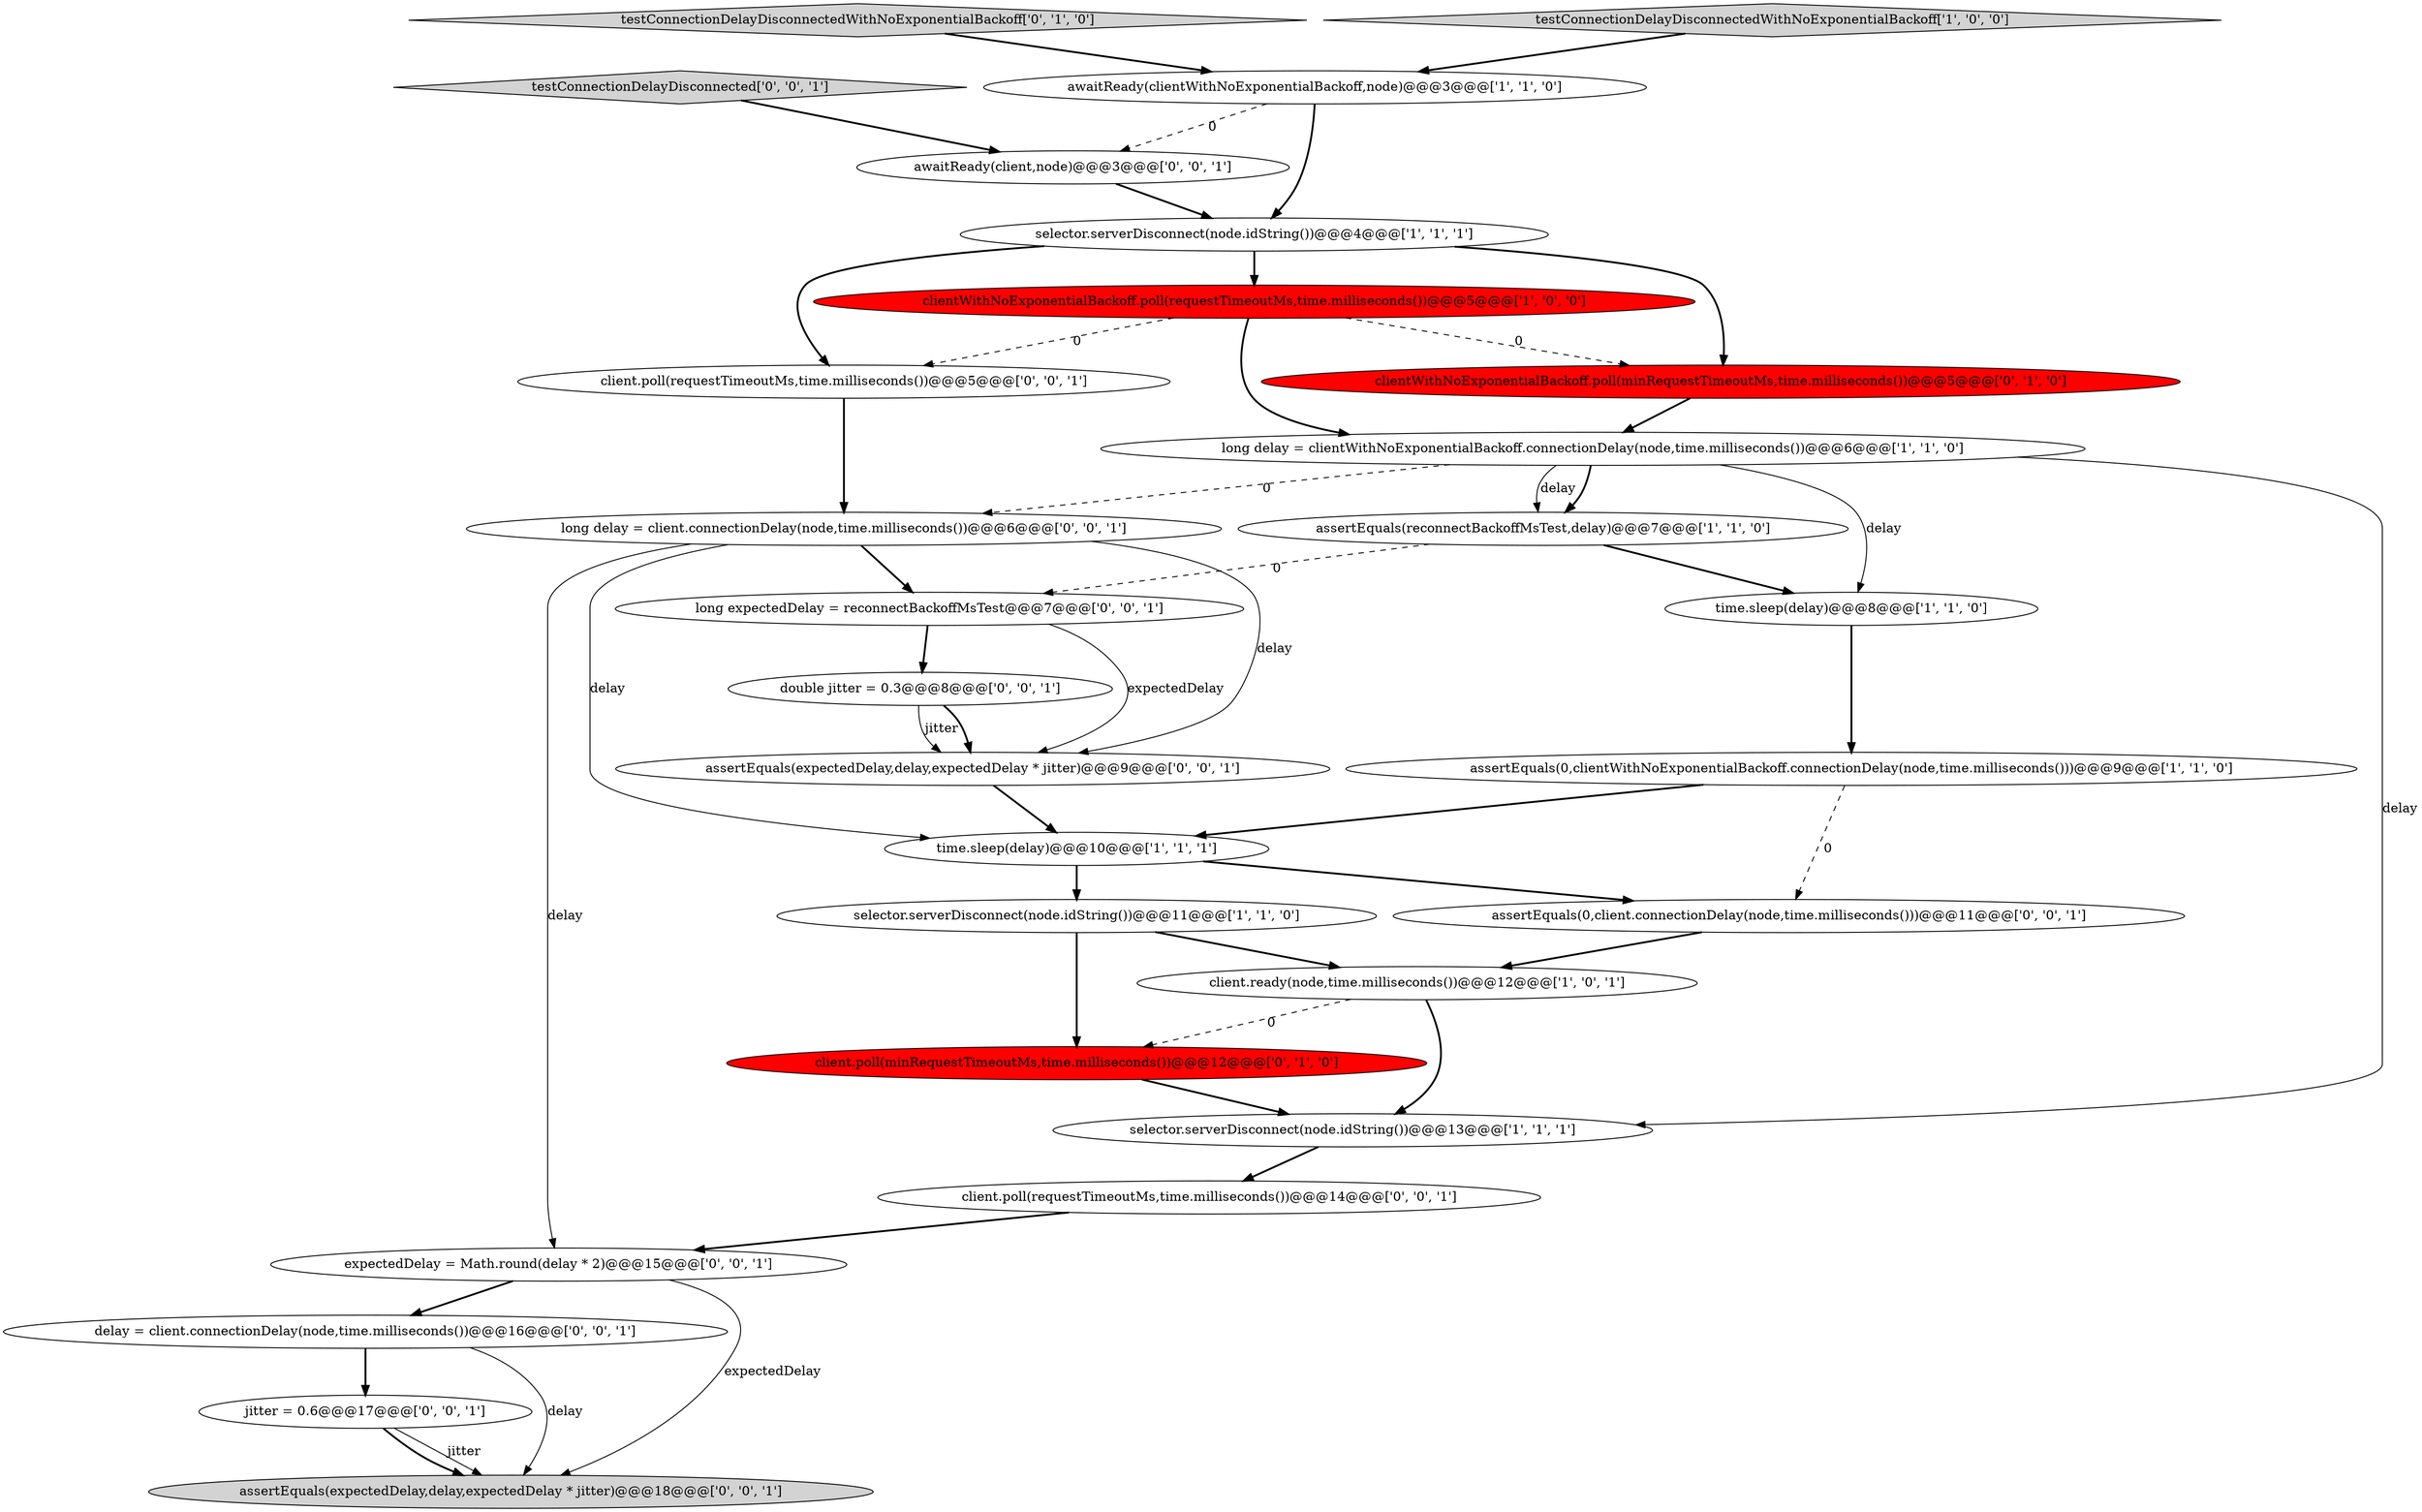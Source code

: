 digraph {
22 [style = filled, label = "double jitter = 0.3@@@8@@@['0', '0', '1']", fillcolor = white, shape = ellipse image = "AAA0AAABBB3BBB"];
13 [style = filled, label = "testConnectionDelayDisconnectedWithNoExponentialBackoff['0', '1', '0']", fillcolor = lightgray, shape = diamond image = "AAA0AAABBB2BBB"];
19 [style = filled, label = "client.poll(requestTimeoutMs,time.milliseconds())@@@14@@@['0', '0', '1']", fillcolor = white, shape = ellipse image = "AAA0AAABBB3BBB"];
25 [style = filled, label = "awaitReady(client,node)@@@3@@@['0', '0', '1']", fillcolor = white, shape = ellipse image = "AAA0AAABBB3BBB"];
2 [style = filled, label = "assertEquals(0,clientWithNoExponentialBackoff.connectionDelay(node,time.milliseconds()))@@@9@@@['1', '1', '0']", fillcolor = white, shape = ellipse image = "AAA0AAABBB1BBB"];
11 [style = filled, label = "time.sleep(delay)@@@10@@@['1', '1', '1']", fillcolor = white, shape = ellipse image = "AAA0AAABBB1BBB"];
27 [style = filled, label = "jitter = 0.6@@@17@@@['0', '0', '1']", fillcolor = white, shape = ellipse image = "AAA0AAABBB3BBB"];
7 [style = filled, label = "client.ready(node,time.milliseconds())@@@12@@@['1', '0', '1']", fillcolor = white, shape = ellipse image = "AAA0AAABBB1BBB"];
18 [style = filled, label = "client.poll(requestTimeoutMs,time.milliseconds())@@@5@@@['0', '0', '1']", fillcolor = white, shape = ellipse image = "AAA0AAABBB3BBB"];
3 [style = filled, label = "assertEquals(reconnectBackoffMsTest,delay)@@@7@@@['1', '1', '0']", fillcolor = white, shape = ellipse image = "AAA0AAABBB1BBB"];
26 [style = filled, label = "long delay = client.connectionDelay(node,time.milliseconds())@@@6@@@['0', '0', '1']", fillcolor = white, shape = ellipse image = "AAA0AAABBB3BBB"];
5 [style = filled, label = "selector.serverDisconnect(node.idString())@@@4@@@['1', '1', '1']", fillcolor = white, shape = ellipse image = "AAA0AAABBB1BBB"];
9 [style = filled, label = "selector.serverDisconnect(node.idString())@@@11@@@['1', '1', '0']", fillcolor = white, shape = ellipse image = "AAA0AAABBB1BBB"];
6 [style = filled, label = "selector.serverDisconnect(node.idString())@@@13@@@['1', '1', '1']", fillcolor = white, shape = ellipse image = "AAA0AAABBB1BBB"];
14 [style = filled, label = "client.poll(minRequestTimeoutMs,time.milliseconds())@@@12@@@['0', '1', '0']", fillcolor = red, shape = ellipse image = "AAA1AAABBB2BBB"];
16 [style = filled, label = "expectedDelay = Math.round(delay * 2)@@@15@@@['0', '0', '1']", fillcolor = white, shape = ellipse image = "AAA0AAABBB3BBB"];
12 [style = filled, label = "clientWithNoExponentialBackoff.poll(minRequestTimeoutMs,time.milliseconds())@@@5@@@['0', '1', '0']", fillcolor = red, shape = ellipse image = "AAA1AAABBB2BBB"];
23 [style = filled, label = "assertEquals(expectedDelay,delay,expectedDelay * jitter)@@@18@@@['0', '0', '1']", fillcolor = lightgray, shape = ellipse image = "AAA0AAABBB3BBB"];
15 [style = filled, label = "assertEquals(0,client.connectionDelay(node,time.milliseconds()))@@@11@@@['0', '0', '1']", fillcolor = white, shape = ellipse image = "AAA0AAABBB3BBB"];
0 [style = filled, label = "testConnectionDelayDisconnectedWithNoExponentialBackoff['1', '0', '0']", fillcolor = lightgray, shape = diamond image = "AAA0AAABBB1BBB"];
10 [style = filled, label = "clientWithNoExponentialBackoff.poll(requestTimeoutMs,time.milliseconds())@@@5@@@['1', '0', '0']", fillcolor = red, shape = ellipse image = "AAA1AAABBB1BBB"];
24 [style = filled, label = "assertEquals(expectedDelay,delay,expectedDelay * jitter)@@@9@@@['0', '0', '1']", fillcolor = white, shape = ellipse image = "AAA0AAABBB3BBB"];
21 [style = filled, label = "testConnectionDelayDisconnected['0', '0', '1']", fillcolor = lightgray, shape = diamond image = "AAA0AAABBB3BBB"];
1 [style = filled, label = "awaitReady(clientWithNoExponentialBackoff,node)@@@3@@@['1', '1', '0']", fillcolor = white, shape = ellipse image = "AAA0AAABBB1BBB"];
8 [style = filled, label = "time.sleep(delay)@@@8@@@['1', '1', '0']", fillcolor = white, shape = ellipse image = "AAA0AAABBB1BBB"];
4 [style = filled, label = "long delay = clientWithNoExponentialBackoff.connectionDelay(node,time.milliseconds())@@@6@@@['1', '1', '0']", fillcolor = white, shape = ellipse image = "AAA0AAABBB1BBB"];
17 [style = filled, label = "delay = client.connectionDelay(node,time.milliseconds())@@@16@@@['0', '0', '1']", fillcolor = white, shape = ellipse image = "AAA0AAABBB3BBB"];
20 [style = filled, label = "long expectedDelay = reconnectBackoffMsTest@@@7@@@['0', '0', '1']", fillcolor = white, shape = ellipse image = "AAA0AAABBB3BBB"];
1->5 [style = bold, label=""];
5->10 [style = bold, label=""];
4->3 [style = bold, label=""];
15->7 [style = bold, label=""];
26->16 [style = solid, label="delay"];
17->23 [style = solid, label="delay"];
7->14 [style = dashed, label="0"];
18->26 [style = bold, label=""];
10->12 [style = dashed, label="0"];
5->18 [style = bold, label=""];
6->19 [style = bold, label=""];
16->17 [style = bold, label=""];
21->25 [style = bold, label=""];
4->8 [style = solid, label="delay"];
4->26 [style = dashed, label="0"];
9->7 [style = bold, label=""];
11->9 [style = bold, label=""];
13->1 [style = bold, label=""];
11->15 [style = bold, label=""];
20->22 [style = bold, label=""];
19->16 [style = bold, label=""];
10->18 [style = dashed, label="0"];
2->15 [style = dashed, label="0"];
22->24 [style = solid, label="jitter"];
8->2 [style = bold, label=""];
5->12 [style = bold, label=""];
12->4 [style = bold, label=""];
4->6 [style = solid, label="delay"];
4->3 [style = solid, label="delay"];
24->11 [style = bold, label=""];
0->1 [style = bold, label=""];
3->8 [style = bold, label=""];
26->24 [style = solid, label="delay"];
3->20 [style = dashed, label="0"];
7->6 [style = bold, label=""];
9->14 [style = bold, label=""];
10->4 [style = bold, label=""];
20->24 [style = solid, label="expectedDelay"];
27->23 [style = solid, label="jitter"];
25->5 [style = bold, label=""];
27->23 [style = bold, label=""];
22->24 [style = bold, label=""];
17->27 [style = bold, label=""];
1->25 [style = dashed, label="0"];
2->11 [style = bold, label=""];
14->6 [style = bold, label=""];
16->23 [style = solid, label="expectedDelay"];
26->20 [style = bold, label=""];
26->11 [style = solid, label="delay"];
}
